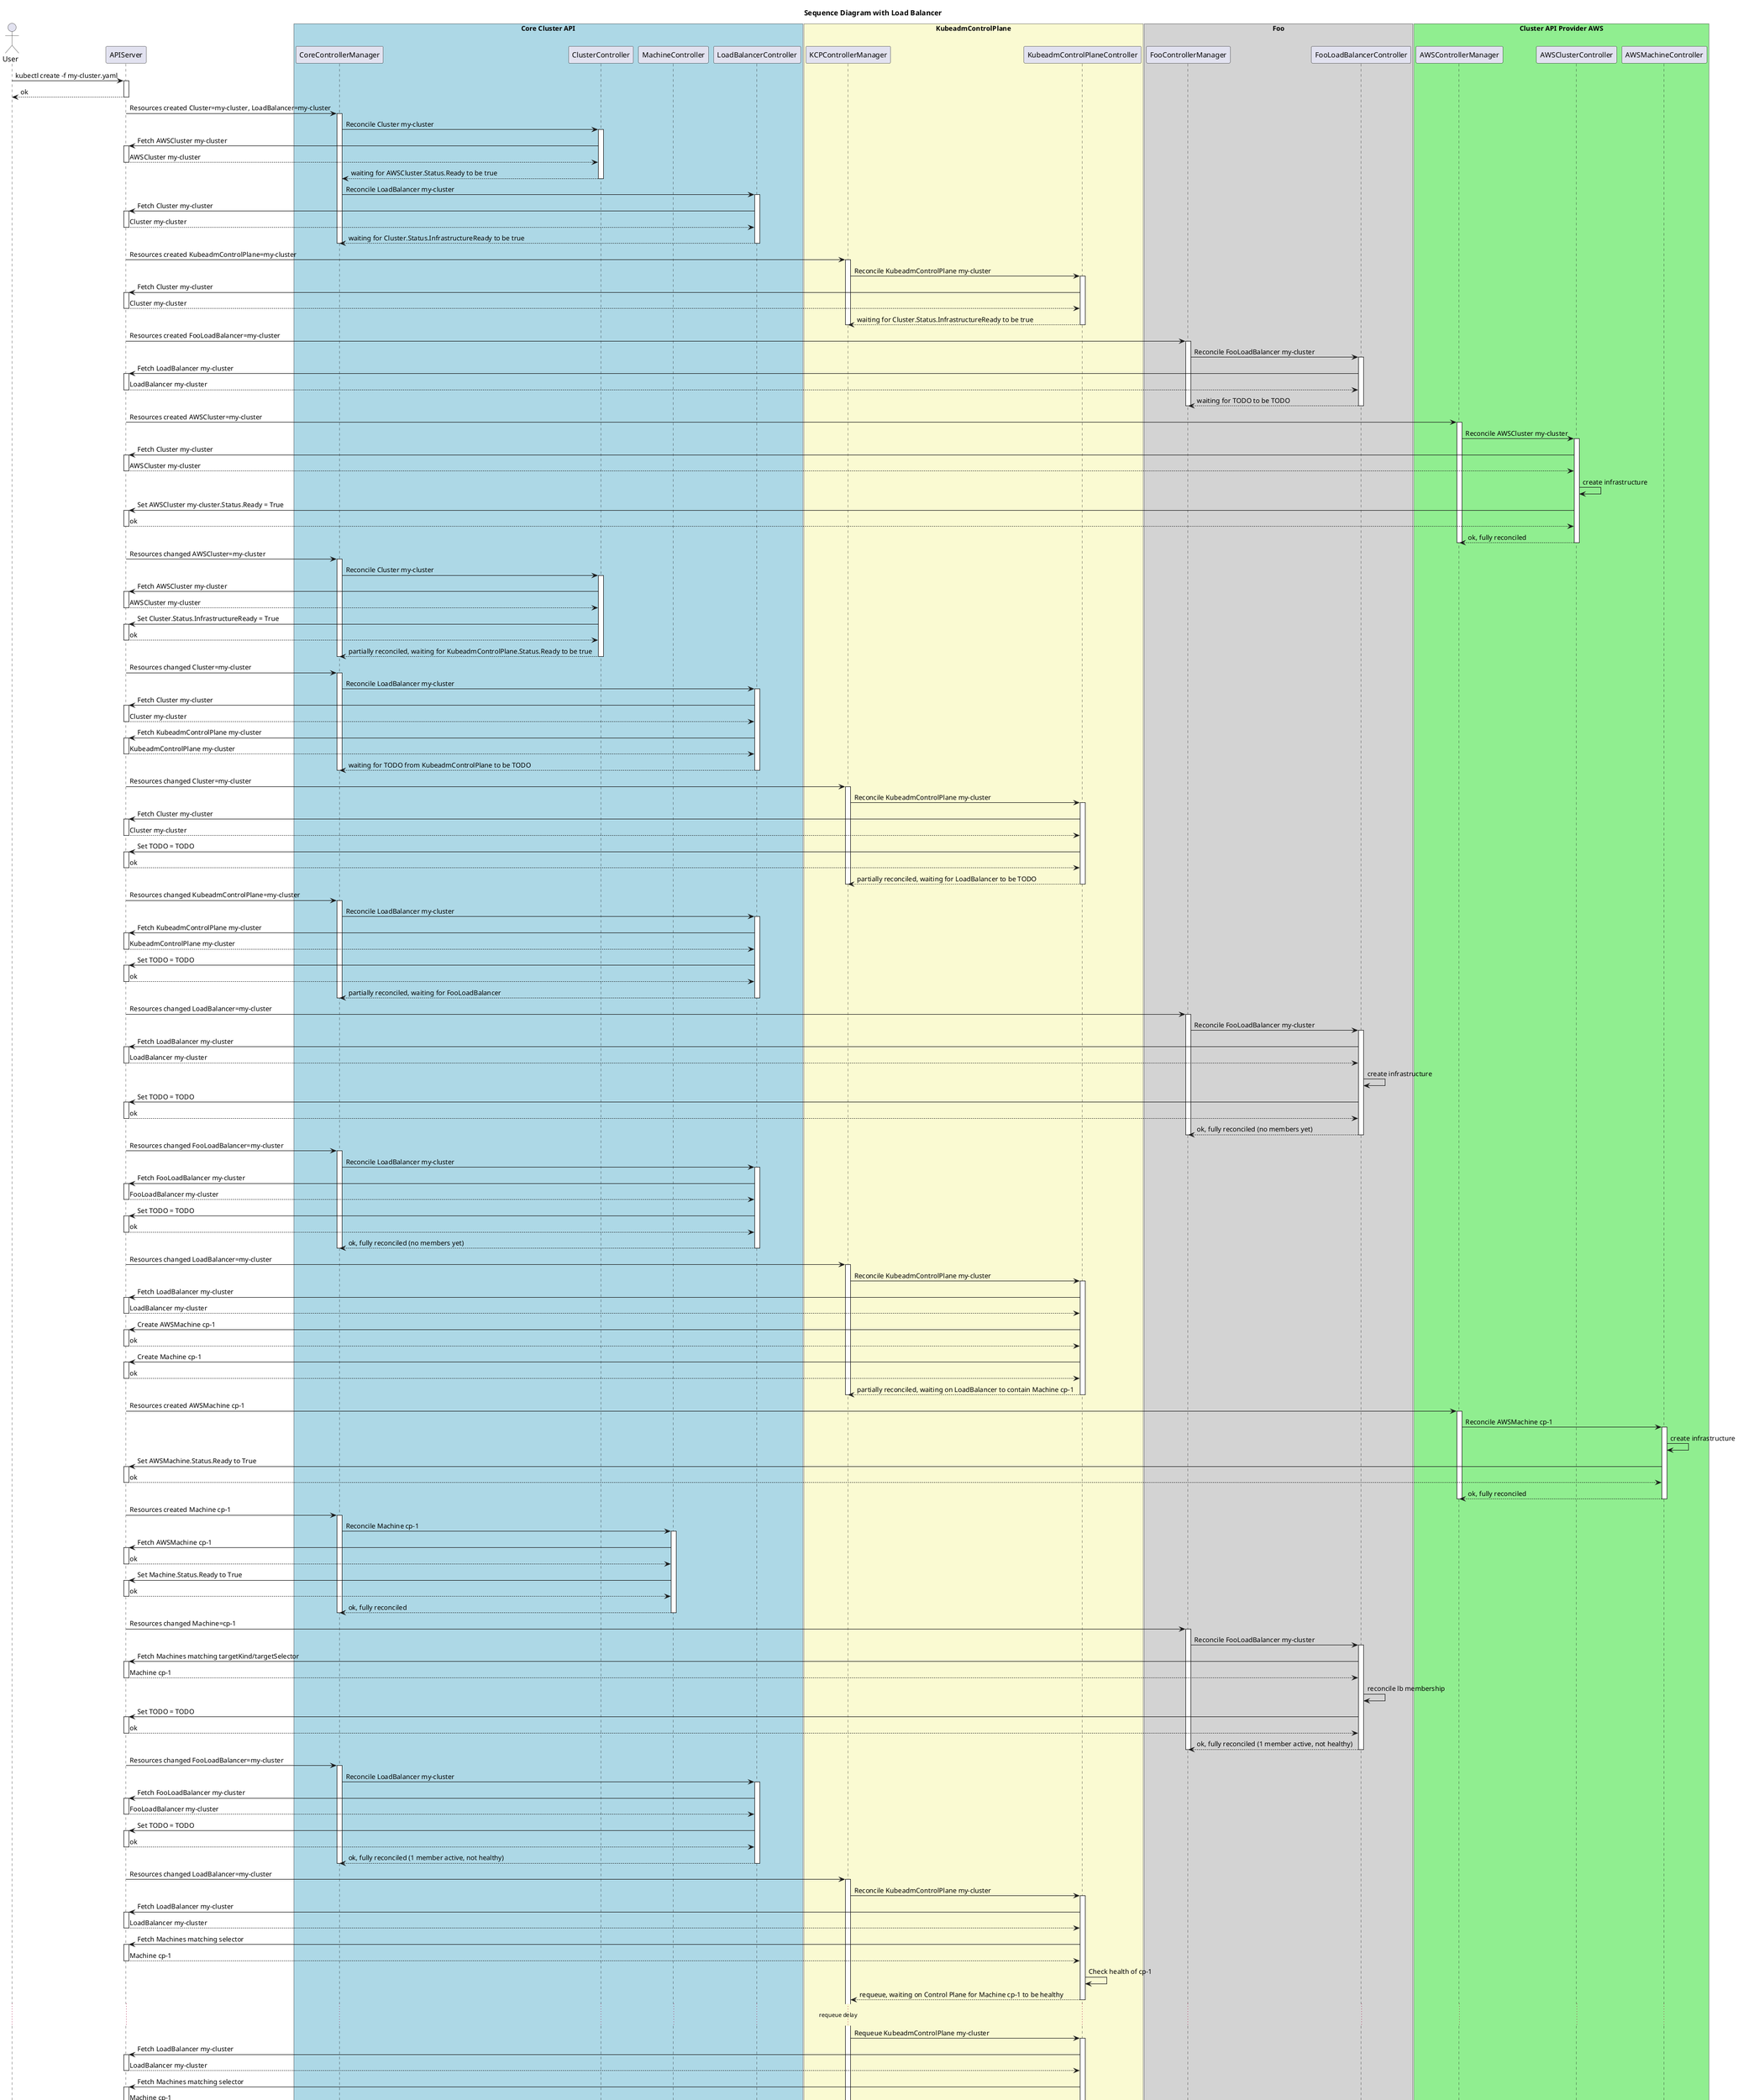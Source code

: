 @startuml cluster-creation-w-loadbalancer-sequence
title Sequence Diagram with Load Balancer
actor User
legend
my-cluster.yaml:
---
apiVersion: cluster.x-k8s.io/v1alpha4
kind: Cluster
metadata:
  name: my-cluster
  namespace: default
spec:
  controlPlaneRef:
    apiGroup: controlplane.cluster.x-k8s.io
    kind: KubeadmControlPlane
    name: my-cluster
  infrastructureRef:
    apiGroup: infrastructure.cluster.x-k8s.io
    kind: AWSCluster
    name: my-cluster
---
apiVersion: infrastructure.cluster.x-k8s.io/v1alpha4
kind: AWSCluster
metadata:
  name: my-cluster
spec:
  region: eu-west-1
  sshKeyName: default
---
apiVersion: controlplane.cluster.x-k8s.io/v1alpha4
kind: KubeadmControlPlane
metadata:
  name: my-cluster
  namespace: default
spec:
  infrastructureTemplate:
    apiGroup: infrastructure.cluster.x-k8s.io
    kind: AWSMachineTemplate
    name: my-cluster
  loadBalancerRef:
    apiGroup: cluster.x-k8s.io
    kind: LoadBalancer
    name: my-cluster
---
apiVersion: infrastructure.cluster.x-k8s.io/v1alpha4
kind: AWSMachineTemplate
metadata:
  name: my-cluster
  namespace: default
spec:
  template:
    spec:
      instanceType: m4.large
      iamInstanceProfile: control-plane.cluster-api-provider-aws.sigs.k8s.io
      sshKeyName: default
---      
apiVersion: cluster.x-k8s.io
kind: LoadBalancer
metadata:
  name: my-cluster
  namespace: default
spec:
  infrastructureRef:
    apiGroup: infrastructure.cluster.x-k8s.io
    kind: FooLoadBalancer
    name: my-cluster
  targetKind:
    apiGroup: cluster.x-k8s.io
    kind: Machine
---
apiVersion: infrastructure.cluster.x-k8s.io/v1alpha4
kind: FooLoadBalancer
metadata:
  name: my-cluster
  namespace: default
spec:
end legend
participant APIServer as k8s

box "Core Cluster API" #LightBlue
participant CoreControllerManager as CAPI
participant ClusterController as CC
participant MachineController as MC
participant LoadBalancerController as LBC
end box

box "KubeadmControlPlane" #LightGoldenRodYellow
participant KCPControllerManager as KCP
participant KubeadmControlPlaneController as KCPC
end box

box "Foo" #LightGrey
participant FooControllerManager as FOO
participant FooLoadBalancerController as FLBC
end box

box "Cluster API Provider AWS" #LightGreen
participant AWSControllerManager as CAPA
participant AWSClusterController as ACC
participant AWSMachineController as AMC
end box

User -> k8s : kubectl create -f my-cluster.yaml
activate k8s
return ok

k8s -> CAPI : Resources created Cluster=my-cluster, LoadBalancer=my-cluster
activate CAPI
CAPI -> CC : Reconcile Cluster my-cluster
activate CC
CC -> k8s : Fetch AWSCluster my-cluster
activate k8s
return AWSCluster my-cluster
return waiting for AWSCluster.Status.Ready to be true

CAPI -> LBC : Reconcile LoadBalancer my-cluster
activate LBC
LBC -> k8s : Fetch Cluster my-cluster
activate k8s
return Cluster my-cluster
return waiting for Cluster.Status.InfrastructureReady to be true
deactivate

k8s -> KCP : Resources created KubeadmControlPlane=my-cluster
activate KCP
KCP -> KCPC: Reconcile KubeadmControlPlane my-cluster
activate KCPC
KCPC -> k8s : Fetch Cluster my-cluster
activate k8s
return Cluster my-cluster
return waiting for Cluster.Status.InfrastructureReady to be true
deactivate

k8s -> FOO : Resources created FooLoadBalancer=my-cluster
activate FOO
FOO -> FLBC : Reconcile FooLoadBalancer my-cluster
activate FLBC
FLBC -> k8s : Fetch LoadBalancer my-cluster
activate k8s
return LoadBalancer my-cluster
return waiting for TODO to be TODO
deactivate

k8s -> CAPA : Resources created AWSCluster=my-cluster
activate CAPA
CAPA -> ACC : Reconcile AWSCluster my-cluster
activate ACC
ACC -> k8s : Fetch Cluster my-cluster
activate k8s
return AWSCluster my-cluster
ACC -> ACC : create infrastructure
ACC -> k8s : Set AWSCluster my-cluster.Status.Ready = True
activate k8s
return ok
return ok, fully reconciled
deactivate

k8s -> CAPI : Resources changed AWSCluster=my-cluster
activate CAPI
CAPI -> CC : Reconcile Cluster my-cluster
activate CC
CC -> k8s : Fetch AWSCluster my-cluster
activate k8s
return AWSCluster my-cluster
CC -> k8s : Set Cluster.Status.InfrastructureReady = True
activate k8s
return ok
return partially reconciled, waiting for KubeadmControlPlane.Status.Ready to be true
deactivate

k8s -> CAPI : Resources changed Cluster=my-cluster
activate CAPI
CAPI -> LBC : Reconcile LoadBalancer my-cluster
activate LBC
LBC -> k8s : Fetch Cluster my-cluster
activate k8s
return Cluster my-cluster
LBC -> k8s : Fetch KubeadmControlPlane my-cluster
activate k8s
return KubeadmControlPlane my-cluster
return waiting for TODO from KubeadmControlPlane to be TODO
deactivate

k8s -> KCP : Resources changed Cluster=my-cluster
activate KCP
KCP -> KCPC: Reconcile KubeadmControlPlane my-cluster
activate KCPC
KCPC -> k8s : Fetch Cluster my-cluster
activate k8s
return Cluster my-cluster
KCPC -> k8s : Set TODO = TODO
activate k8s
return ok
return partially reconciled, waiting for LoadBalancer to be TODO
deactivate

k8s -> CAPI : Resources changed KubeadmControlPlane=my-cluster
activate CAPI
CAPI -> LBC : Reconcile LoadBalancer my-cluster
activate LBC
LBC -> k8s : Fetch KubeadmControlPlane my-cluster
activate k8s
return KubeadmControlPlane my-cluster
LBC -> k8s : Set TODO = TODO
activate k8s
return ok
return partially reconciled, waiting for FooLoadBalancer
deactivate

k8s -> FOO : Resources changed LoadBalancer=my-cluster
activate FOO
FOO -> FLBC : Reconcile FooLoadBalancer my-cluster
activate FLBC
FLBC -> k8s : Fetch LoadBalancer my-cluster
activate k8s
return LoadBalancer my-cluster
FLBC -> FLBC : create infrastructure
FLBC -> k8s : Set TODO = TODO
activate k8s
return ok
return ok, fully reconciled (no members yet)
deactivate

k8s -> CAPI : Resources changed FooLoadBalancer=my-cluster
activate CAPI
CAPI -> LBC : Reconcile LoadBalancer my-cluster
activate LBC
LBC -> k8s : Fetch FooLoadBalancer my-cluster
activate k8s
return FooLoadBalancer my-cluster
LBC -> k8s : Set TODO = TODO
activate k8s
return ok
return ok, fully reconciled (no members yet)
deactivate

k8s -> KCP : Resources changed LoadBalancer=my-cluster
activate KCP
KCP -> KCPC: Reconcile KubeadmControlPlane my-cluster
activate KCPC
KCPC -> k8s : Fetch LoadBalancer my-cluster
activate k8s
return LoadBalancer my-cluster
KCPC -> k8s : Create AWSMachine cp-1
activate k8s
return ok
KCPC -> k8s : Create Machine cp-1
activate k8s
return ok
return partially reconciled, waiting on LoadBalancer to contain Machine cp-1
deactivate

k8s -> CAPA : Resources created AWSMachine cp-1
activate CAPA
CAPA -> AMC : Reconcile AWSMachine cp-1
activate AMC
AMC -> AMC : create infrastructure
AMC -> k8s : Set AWSMachine.Status.Ready to True
activate k8s
return ok
return ok, fully reconciled
deactivate

k8s -> CAPI : Resources created Machine cp-1
activate CAPI
CAPI -> MC : Reconcile Machine cp-1
activate MC
MC -> k8s : Fetch AWSMachine cp-1
activate k8s
return ok
MC -> k8s : Set Machine.Status.Ready to True
activate k8s
return ok
return ok, fully reconciled
deactivate

k8s -> FOO : Resources changed Machine=cp-1
activate FOO
FOO -> FLBC : Reconcile FooLoadBalancer my-cluster
activate FLBC
FLBC -> k8s : Fetch Machines matching targetKind/targetSelector
activate k8s
return Machine cp-1
FLBC -> FLBC : reconcile lb membership
FLBC -> k8s : Set TODO = TODO
activate k8s
return ok
return ok, fully reconciled (1 member active, not healthy)
deactivate

k8s -> CAPI : Resources changed FooLoadBalancer=my-cluster
activate CAPI
CAPI -> LBC : Reconcile LoadBalancer my-cluster
activate LBC
LBC -> k8s : Fetch FooLoadBalancer my-cluster
activate k8s
return FooLoadBalancer my-cluster
LBC -> k8s : Set TODO = TODO
activate k8s
return ok
return ok, fully reconciled (1 member active, not healthy)
deactivate

k8s -> KCP : Resources changed LoadBalancer=my-cluster
activate KCP
KCP -> KCPC: Reconcile KubeadmControlPlane my-cluster
activate KCPC
KCPC -> k8s : Fetch LoadBalancer my-cluster
activate k8s
return LoadBalancer my-cluster
KCPC -> k8s : Fetch Machines matching selector
activate k8s
return Machine cp-1
KCPC -> KCPC : Check health of cp-1
return requeue, waiting on Control Plane for Machine cp-1 to be healthy
... requeue delay ...
KCP -> KCPC: Requeue KubeadmControlPlane my-cluster
activate KCPC
KCPC -> k8s : Fetch LoadBalancer my-cluster
activate k8s
return LoadBalancer my-cluster
KCPC -> k8s : Fetch Machines matching selector
activate k8s
return Machine cp-1
KCPC -> KCPC : Check health of cp-1
return ok, fully reconciled
deactivate

k8s -> FOO : Resources changed KubeadmControlPlane my-cluster
activate FOO
FOO -> FLBC : Reconcile FooLoadBalancer my-cluster
activate FLBC
FLBC -> k8s : Fetch Machines matching targetKind/targetSelector
activate k8s
return Machine cp-1
FLBC -> FLBC : reconcile lb membership
FLBC -> k8s : Set TODO = TODO
activate k8s
return ok
return ok, fully reconciled (1 member active, 1 healthy)
deactivate

k8s -> CAPI : Resources changed FooLoadBalancer=my-cluster
activate CAPI
CAPI -> LBC : Reconcile LoadBalancer my-cluster
activate LBC
LBC -> k8s : Fetch FooLoadBalancer my-cluster
activate k8s
return FooLoadBalancer my-cluster
LBC -> k8s : Set TODO = TODO
activate k8s
return ok
return ok, fully reconciled (1 member active, 1 healthy)
deactivate

k8s -> CAPI : Resources changed KubeadmControlPlane=my-cluster
activate CAPI
CAPI -> CC : Reconcile Cluster my-cluster
activate CC
CC -> k8s : Fetch KubeadmControlPlane my-cluster
activate k8s
return KubeadmControlPlane my-cluster
CC -> k8s : Set Cluster.Status.ControlPlaneInitialized = True
CC -> k8s : Set Cluster.Status.ControlPlaneReady = True
activate k8s
return ok
return ok, fully reconciled
deactivate

@enduml